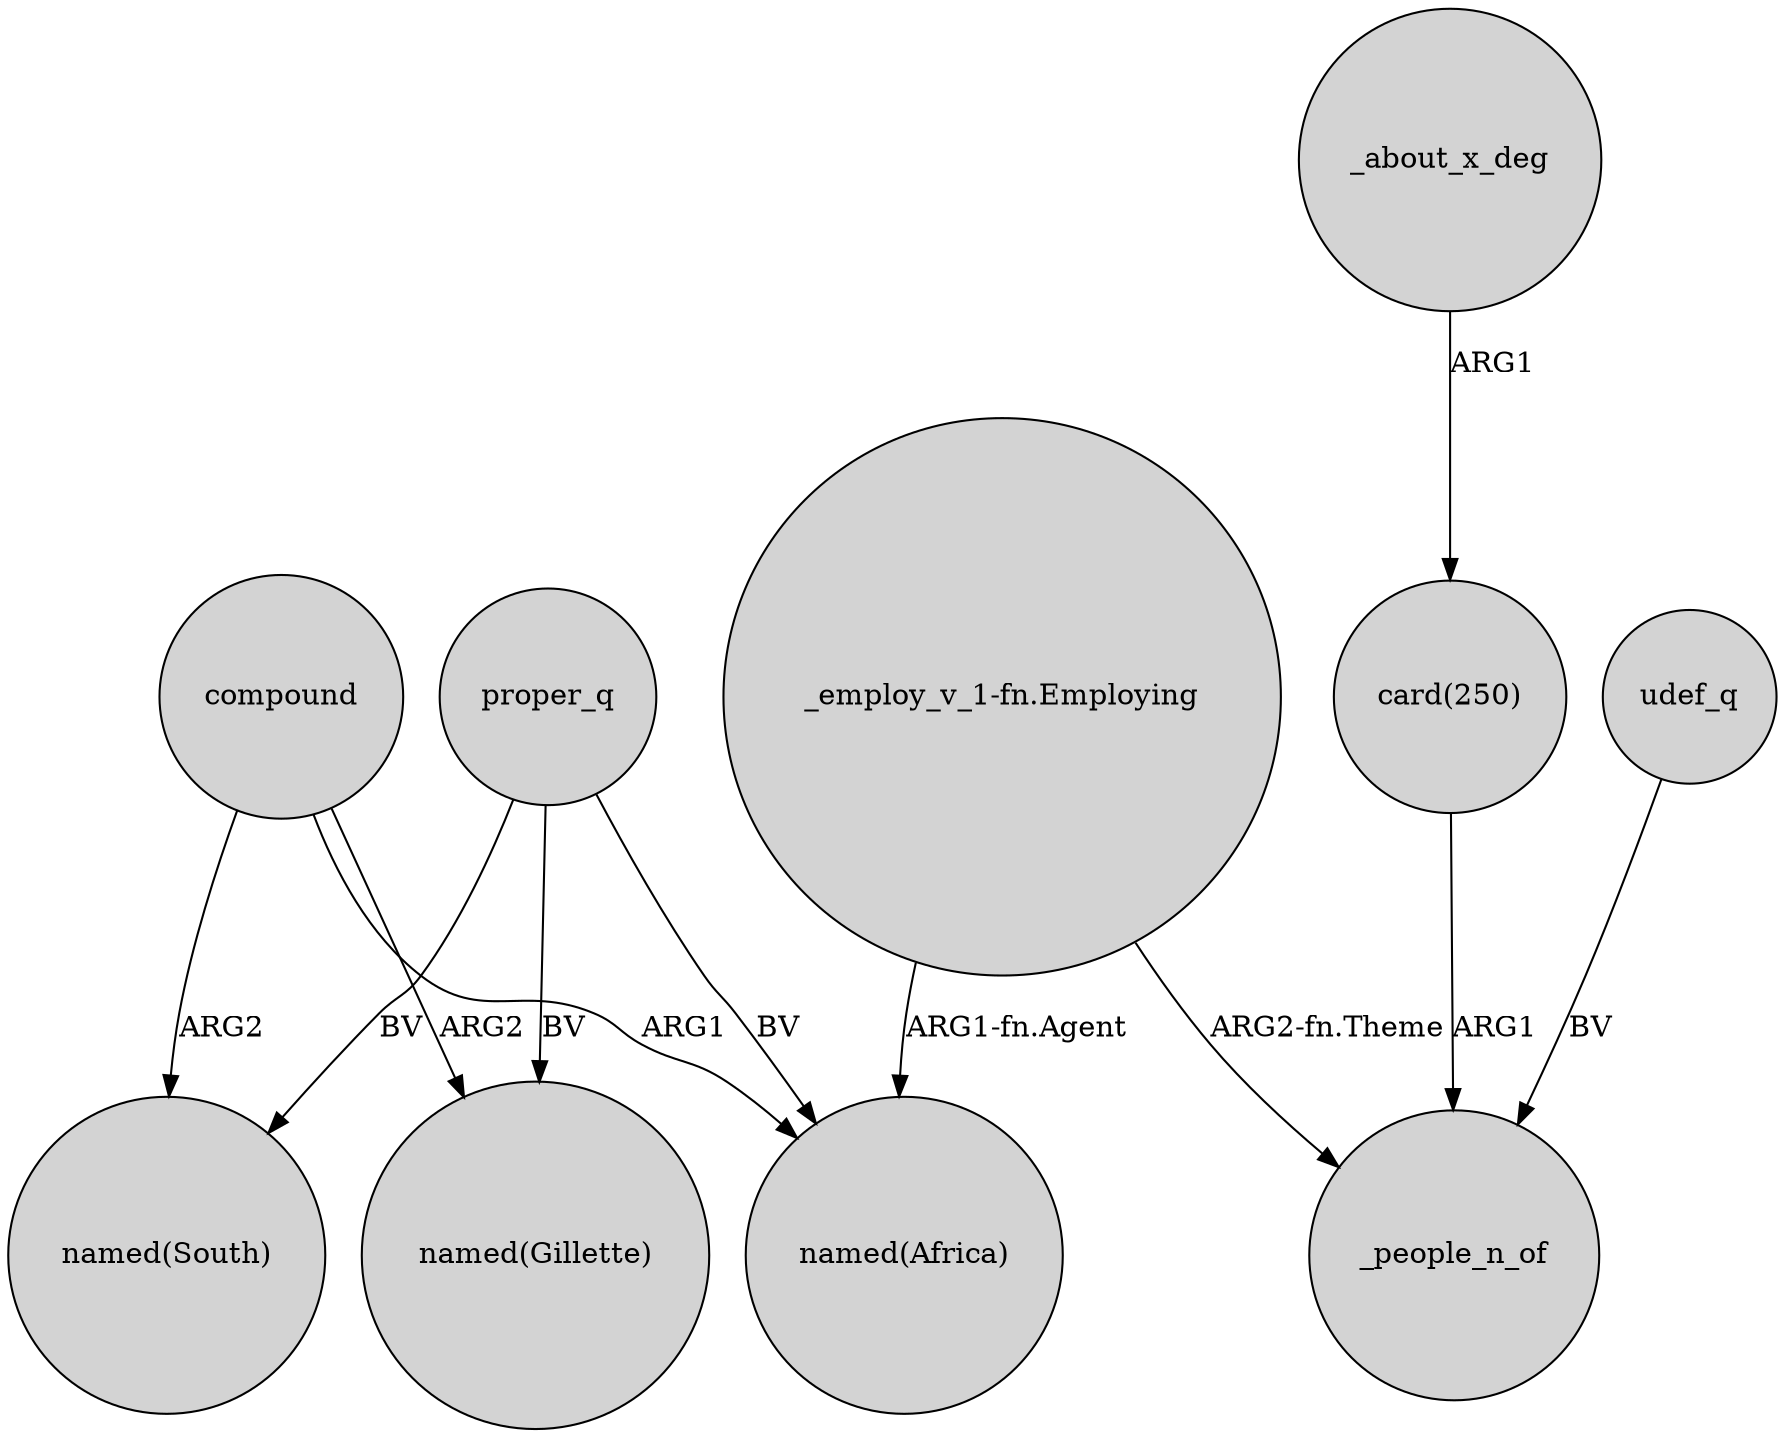 digraph {
	node [shape=circle style=filled]
	"_employ_v_1-fn.Employing" -> "named(Africa)" [label="ARG1-fn.Agent"]
	compound -> "named(Africa)" [label=ARG1]
	compound -> "named(South)" [label=ARG2]
	proper_q -> "named(Gillette)" [label=BV]
	proper_q -> "named(Africa)" [label=BV]
	"_employ_v_1-fn.Employing" -> _people_n_of [label="ARG2-fn.Theme"]
	"card(250)" -> _people_n_of [label=ARG1]
	_about_x_deg -> "card(250)" [label=ARG1]
	proper_q -> "named(South)" [label=BV]
	compound -> "named(Gillette)" [label=ARG2]
	udef_q -> _people_n_of [label=BV]
}
